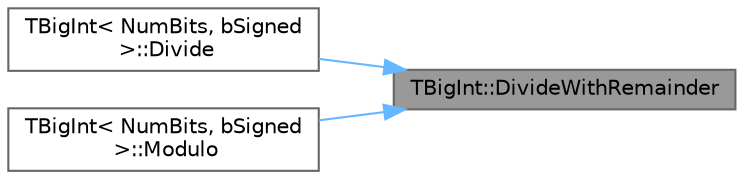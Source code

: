 digraph "TBigInt::DivideWithRemainder"
{
 // INTERACTIVE_SVG=YES
 // LATEX_PDF_SIZE
  bgcolor="transparent";
  edge [fontname=Helvetica,fontsize=10,labelfontname=Helvetica,labelfontsize=10];
  node [fontname=Helvetica,fontsize=10,shape=box,height=0.2,width=0.4];
  rankdir="RL";
  Node1 [id="Node000001",label="TBigInt::DivideWithRemainder",height=0.2,width=0.4,color="gray40", fillcolor="grey60", style="filled", fontcolor="black",tooltip="Divides two integers with remainder."];
  Node1 -> Node2 [id="edge1_Node000001_Node000002",dir="back",color="steelblue1",style="solid",tooltip=" "];
  Node2 [id="Node000002",label="TBigInt\< NumBits, bSigned\l \>::Divide",height=0.2,width=0.4,color="grey40", fillcolor="white", style="filled",URL="$d1/db0/classTBigInt.html#ae98f40b38f095a5c5eea4834e2ed2ee5",tooltip=" "];
  Node1 -> Node3 [id="edge2_Node000001_Node000003",dir="back",color="steelblue1",style="solid",tooltip=" "];
  Node3 [id="Node000003",label="TBigInt\< NumBits, bSigned\l \>::Modulo",height=0.2,width=0.4,color="grey40", fillcolor="white", style="filled",URL="$d1/db0/classTBigInt.html#ad28ed473c179d719f0122b275c158edc",tooltip=" "];
}
